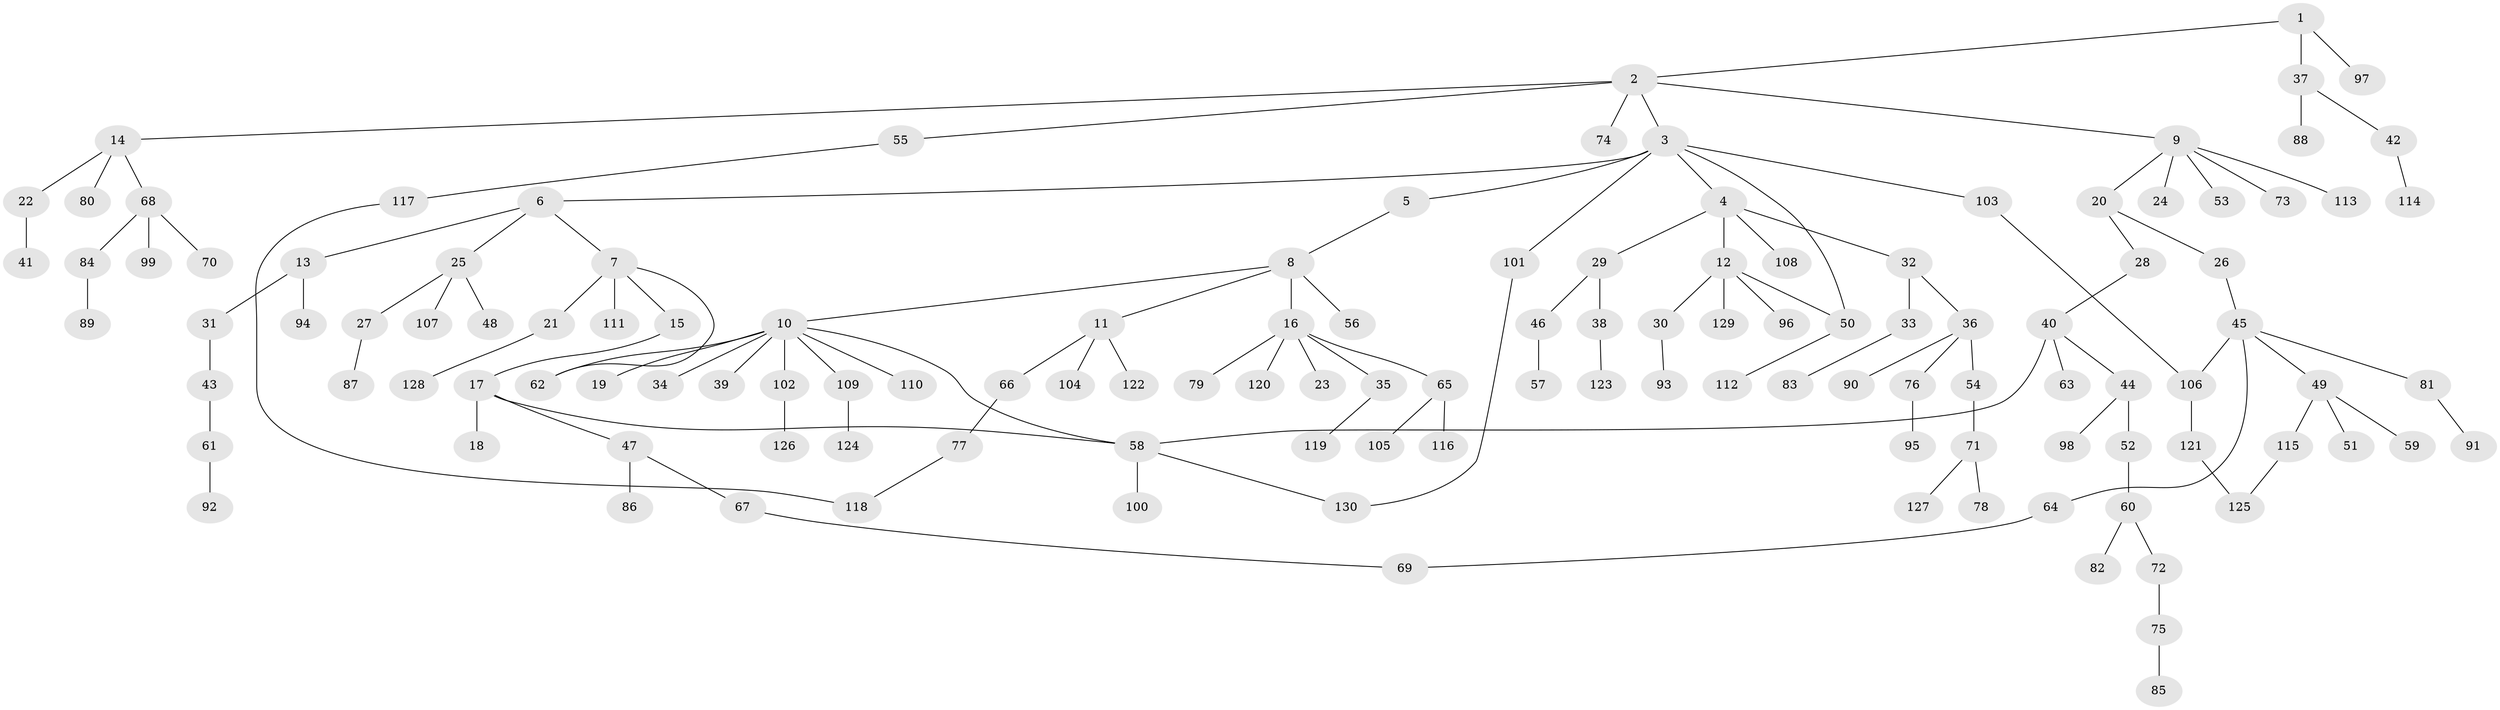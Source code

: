 // coarse degree distribution, {4: 0.04395604395604396, 5: 0.07692307692307693, 8: 0.01098901098901099, 2: 0.23076923076923078, 6: 0.01098901098901099, 7: 0.02197802197802198, 9: 0.01098901098901099, 3: 0.07692307692307693, 1: 0.5164835164835165}
// Generated by graph-tools (version 1.1) at 2025/23/03/03/25 07:23:32]
// undirected, 130 vertices, 138 edges
graph export_dot {
graph [start="1"]
  node [color=gray90,style=filled];
  1;
  2;
  3;
  4;
  5;
  6;
  7;
  8;
  9;
  10;
  11;
  12;
  13;
  14;
  15;
  16;
  17;
  18;
  19;
  20;
  21;
  22;
  23;
  24;
  25;
  26;
  27;
  28;
  29;
  30;
  31;
  32;
  33;
  34;
  35;
  36;
  37;
  38;
  39;
  40;
  41;
  42;
  43;
  44;
  45;
  46;
  47;
  48;
  49;
  50;
  51;
  52;
  53;
  54;
  55;
  56;
  57;
  58;
  59;
  60;
  61;
  62;
  63;
  64;
  65;
  66;
  67;
  68;
  69;
  70;
  71;
  72;
  73;
  74;
  75;
  76;
  77;
  78;
  79;
  80;
  81;
  82;
  83;
  84;
  85;
  86;
  87;
  88;
  89;
  90;
  91;
  92;
  93;
  94;
  95;
  96;
  97;
  98;
  99;
  100;
  101;
  102;
  103;
  104;
  105;
  106;
  107;
  108;
  109;
  110;
  111;
  112;
  113;
  114;
  115;
  116;
  117;
  118;
  119;
  120;
  121;
  122;
  123;
  124;
  125;
  126;
  127;
  128;
  129;
  130;
  1 -- 2;
  1 -- 37;
  1 -- 97;
  2 -- 3;
  2 -- 9;
  2 -- 14;
  2 -- 55;
  2 -- 74;
  3 -- 4;
  3 -- 5;
  3 -- 6;
  3 -- 50;
  3 -- 101;
  3 -- 103;
  4 -- 12;
  4 -- 29;
  4 -- 32;
  4 -- 108;
  5 -- 8;
  6 -- 7;
  6 -- 13;
  6 -- 25;
  7 -- 15;
  7 -- 21;
  7 -- 111;
  7 -- 62;
  8 -- 10;
  8 -- 11;
  8 -- 16;
  8 -- 56;
  9 -- 20;
  9 -- 24;
  9 -- 53;
  9 -- 73;
  9 -- 113;
  10 -- 19;
  10 -- 34;
  10 -- 39;
  10 -- 58;
  10 -- 62;
  10 -- 102;
  10 -- 109;
  10 -- 110;
  11 -- 66;
  11 -- 104;
  11 -- 122;
  12 -- 30;
  12 -- 96;
  12 -- 129;
  12 -- 50;
  13 -- 31;
  13 -- 94;
  14 -- 22;
  14 -- 68;
  14 -- 80;
  15 -- 17;
  16 -- 23;
  16 -- 35;
  16 -- 65;
  16 -- 79;
  16 -- 120;
  17 -- 18;
  17 -- 47;
  17 -- 58;
  20 -- 26;
  20 -- 28;
  21 -- 128;
  22 -- 41;
  25 -- 27;
  25 -- 48;
  25 -- 107;
  26 -- 45;
  27 -- 87;
  28 -- 40;
  29 -- 38;
  29 -- 46;
  30 -- 93;
  31 -- 43;
  32 -- 33;
  32 -- 36;
  33 -- 83;
  35 -- 119;
  36 -- 54;
  36 -- 76;
  36 -- 90;
  37 -- 42;
  37 -- 88;
  38 -- 123;
  40 -- 44;
  40 -- 63;
  40 -- 58;
  42 -- 114;
  43 -- 61;
  44 -- 52;
  44 -- 98;
  45 -- 49;
  45 -- 64;
  45 -- 81;
  45 -- 106;
  46 -- 57;
  47 -- 67;
  47 -- 86;
  49 -- 51;
  49 -- 59;
  49 -- 115;
  50 -- 112;
  52 -- 60;
  54 -- 71;
  55 -- 117;
  58 -- 100;
  58 -- 130;
  60 -- 72;
  60 -- 82;
  61 -- 92;
  64 -- 69;
  65 -- 105;
  65 -- 116;
  66 -- 77;
  67 -- 69;
  68 -- 70;
  68 -- 84;
  68 -- 99;
  71 -- 78;
  71 -- 127;
  72 -- 75;
  75 -- 85;
  76 -- 95;
  77 -- 118;
  81 -- 91;
  84 -- 89;
  101 -- 130;
  102 -- 126;
  103 -- 106;
  106 -- 121;
  109 -- 124;
  115 -- 125;
  117 -- 118;
  121 -- 125;
}
